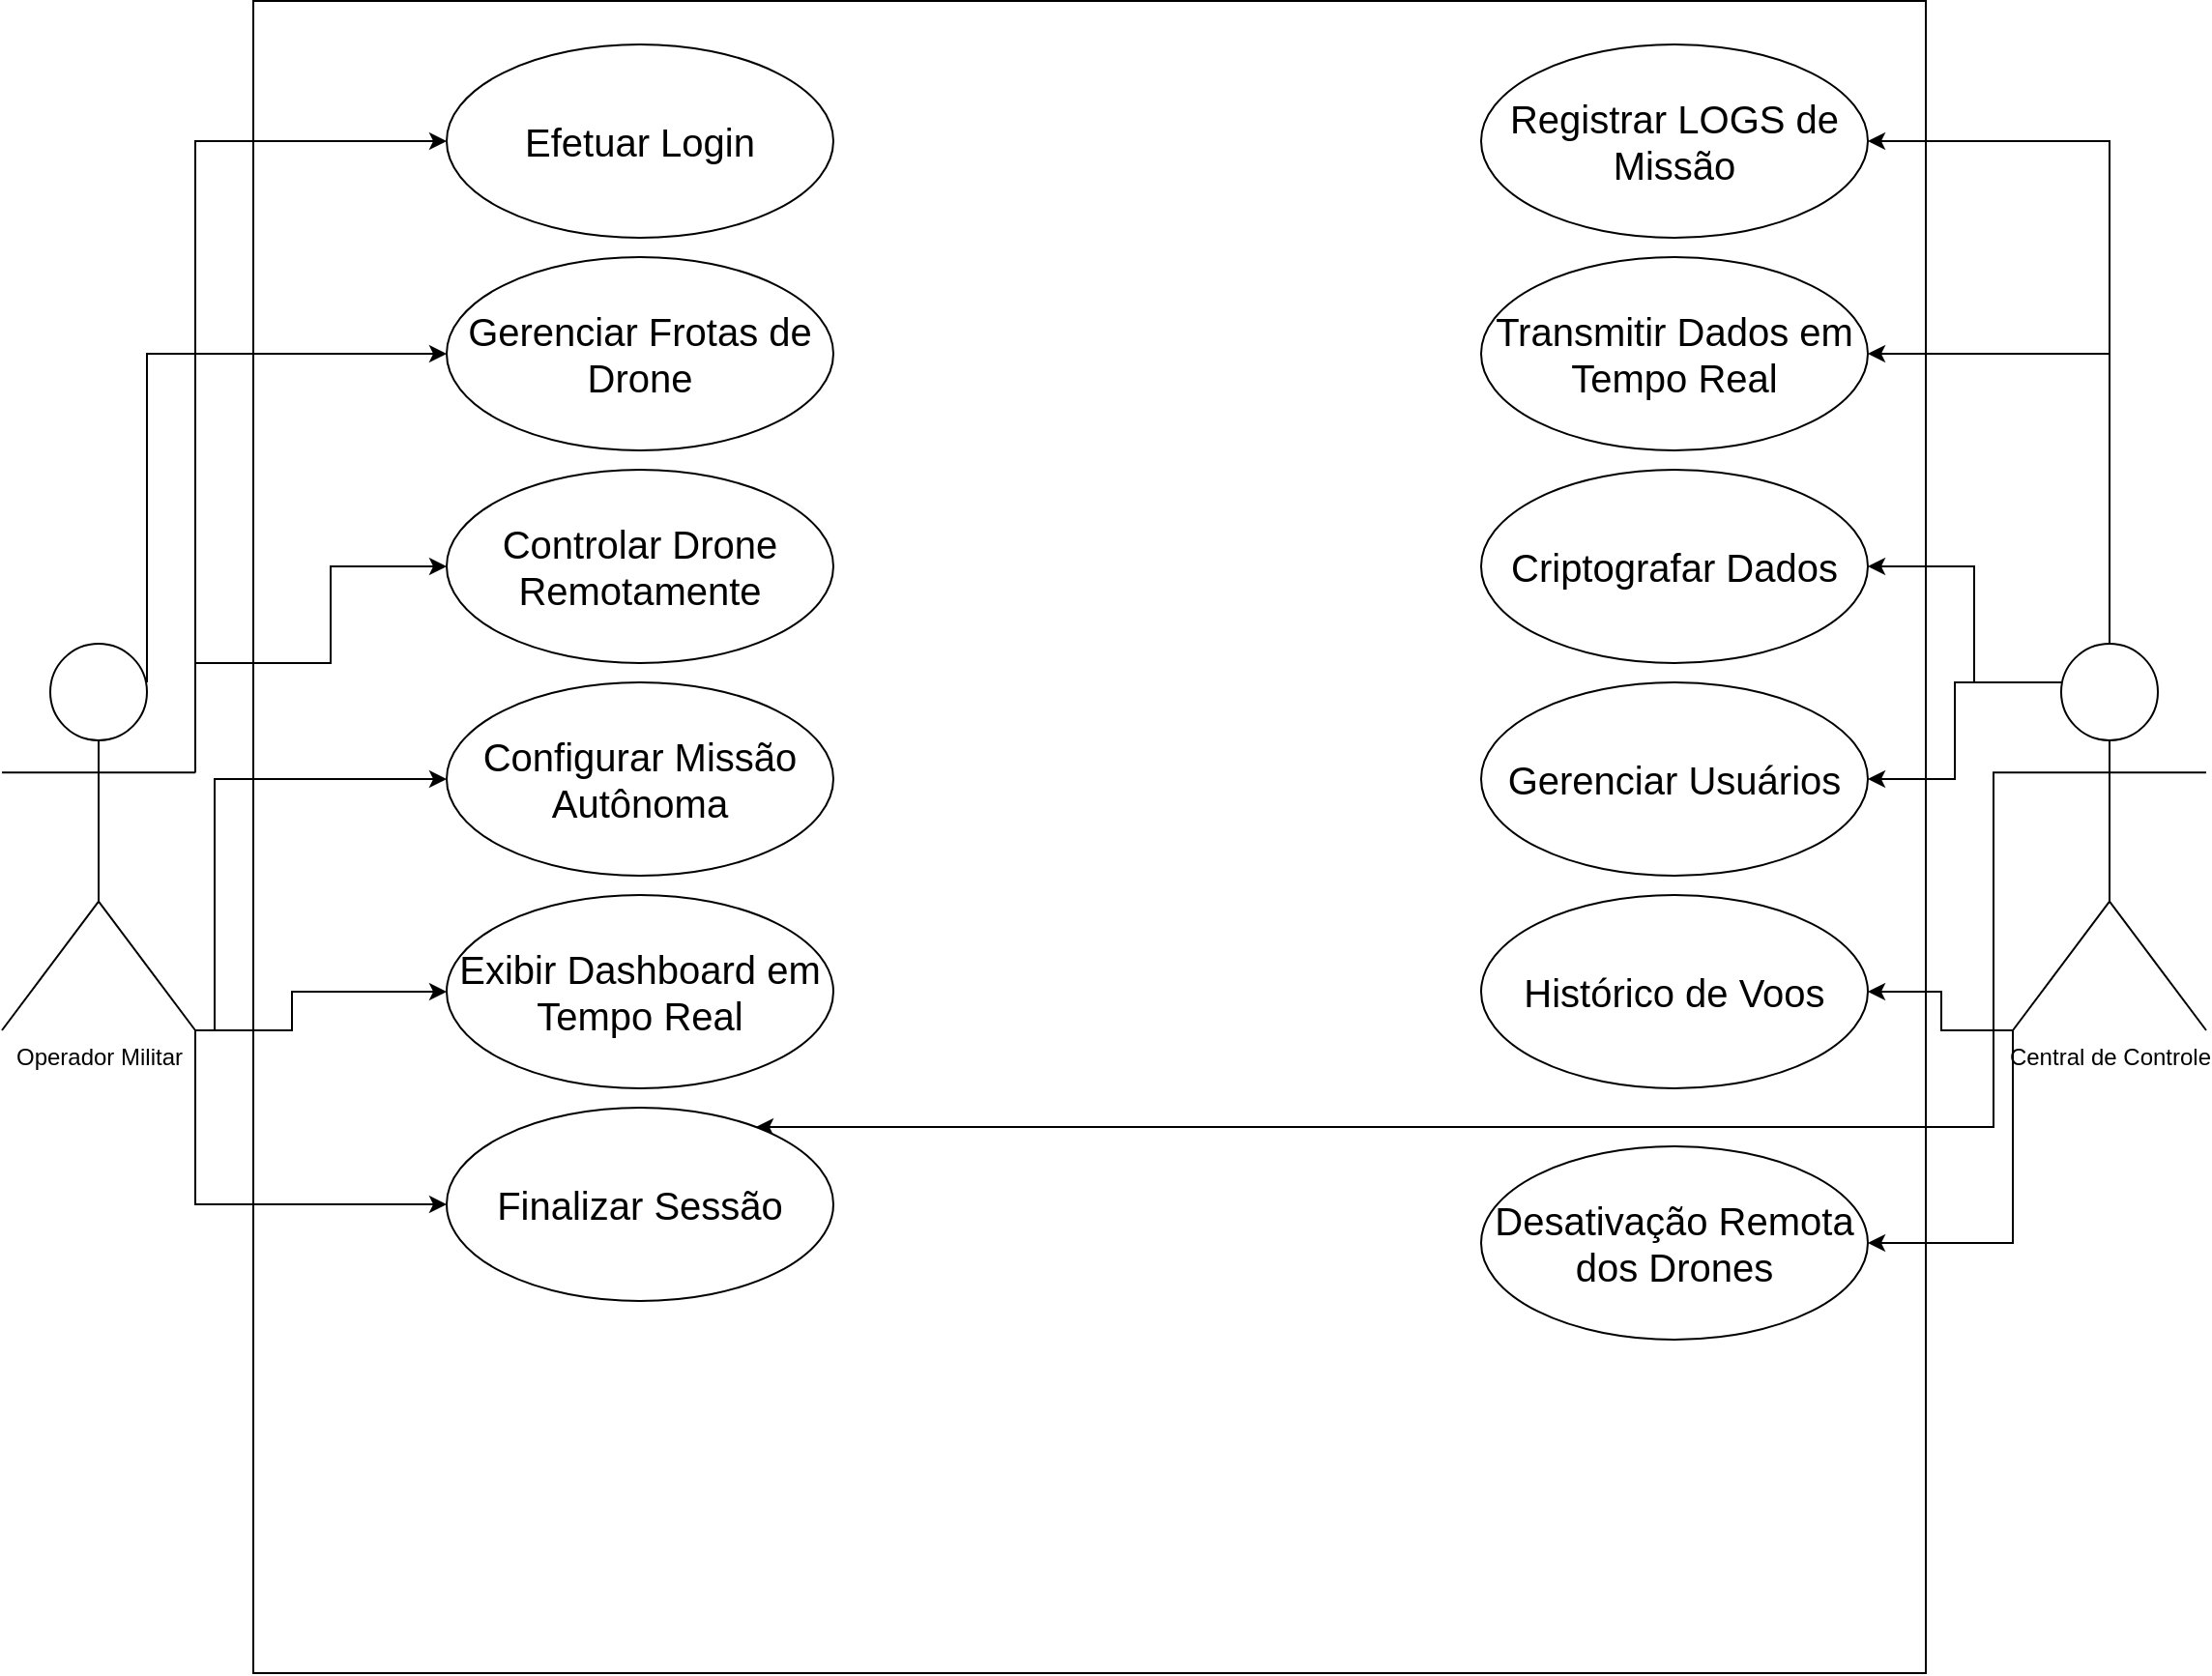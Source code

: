<mxfile version="26.2.4">
  <diagram name="Página-1" id="FgUmj7QvdFpJSCHLMw_2">
    <mxGraphModel grid="1" page="1" gridSize="10" guides="1" tooltips="1" connect="1" arrows="1" fold="1" pageScale="1" pageWidth="827" pageHeight="1169" math="0" shadow="0">
      <root>
        <mxCell id="0" />
        <mxCell id="1" parent="0" />
        <mxCell id="Ct59y8NqZBHLW9FPtDnX-2" value="" style="whiteSpace=wrap;html=1;aspect=fixed;fontSize=21;" vertex="1" parent="1">
          <mxGeometry x="2160" y="-422.5" width="865" height="865" as="geometry" />
        </mxCell>
        <mxCell id="0D9tg0ZyXP1x8mRKVYDn-11" style="edgeStyle=orthogonalEdgeStyle;rounded=0;orthogonalLoop=1;jettySize=auto;html=1;exitX=1;exitY=1;exitDx=0;exitDy=0;exitPerimeter=0;" edge="1" parent="1" source="Ct59y8NqZBHLW9FPtDnX-1" target="0D9tg0ZyXP1x8mRKVYDn-7">
          <mxGeometry relative="1" as="geometry">
            <Array as="points">
              <mxPoint x="2130" y="200" />
            </Array>
          </mxGeometry>
        </mxCell>
        <mxCell id="0D9tg0ZyXP1x8mRKVYDn-13" style="edgeStyle=orthogonalEdgeStyle;rounded=0;orthogonalLoop=1;jettySize=auto;html=1;exitX=1;exitY=1;exitDx=0;exitDy=0;exitPerimeter=0;entryX=0;entryY=0.5;entryDx=0;entryDy=0;" edge="1" parent="1" source="Ct59y8NqZBHLW9FPtDnX-1" target="0D9tg0ZyXP1x8mRKVYDn-5">
          <mxGeometry relative="1" as="geometry">
            <Array as="points">
              <mxPoint x="2140" y="110" />
              <mxPoint x="2140" y="-20" />
            </Array>
          </mxGeometry>
        </mxCell>
        <mxCell id="0D9tg0ZyXP1x8mRKVYDn-15" style="edgeStyle=orthogonalEdgeStyle;rounded=0;orthogonalLoop=1;jettySize=auto;html=1;exitX=0.75;exitY=0.1;exitDx=0;exitDy=0;exitPerimeter=0;entryX=0;entryY=0.5;entryDx=0;entryDy=0;" edge="1" parent="1" source="Ct59y8NqZBHLW9FPtDnX-1" target="0D9tg0ZyXP1x8mRKVYDn-10">
          <mxGeometry relative="1" as="geometry">
            <Array as="points">
              <mxPoint x="2105" y="-240" />
            </Array>
          </mxGeometry>
        </mxCell>
        <mxCell id="0D9tg0ZyXP1x8mRKVYDn-16" style="edgeStyle=orthogonalEdgeStyle;rounded=0;orthogonalLoop=1;jettySize=auto;html=1;exitX=1;exitY=0.333;exitDx=0;exitDy=0;exitPerimeter=0;entryX=0;entryY=0.5;entryDx=0;entryDy=0;" edge="1" parent="1" source="Ct59y8NqZBHLW9FPtDnX-1" target="0D9tg0ZyXP1x8mRKVYDn-4">
          <mxGeometry relative="1" as="geometry">
            <Array as="points">
              <mxPoint x="2130" y="-80" />
              <mxPoint x="2200" y="-80" />
              <mxPoint x="2200" y="-130" />
            </Array>
          </mxGeometry>
        </mxCell>
        <mxCell id="0D9tg0ZyXP1x8mRKVYDn-17" style="edgeStyle=orthogonalEdgeStyle;rounded=0;orthogonalLoop=1;jettySize=auto;html=1;exitX=1;exitY=1;exitDx=0;exitDy=0;exitPerimeter=0;entryX=0;entryY=0.5;entryDx=0;entryDy=0;" edge="1" parent="1" source="Ct59y8NqZBHLW9FPtDnX-1" target="0D9tg0ZyXP1x8mRKVYDn-6">
          <mxGeometry relative="1" as="geometry">
            <Array as="points">
              <mxPoint x="2180" y="110" />
              <mxPoint x="2180" y="90" />
            </Array>
          </mxGeometry>
        </mxCell>
        <object label="Operador Militar&lt;div&gt;&lt;br&gt;&lt;/div&gt;" Operador="" id="Ct59y8NqZBHLW9FPtDnX-1">
          <mxCell style="shape=umlActor;verticalLabelPosition=bottom;verticalAlign=top;html=1;outlineConnect=0;" vertex="1" parent="1">
            <mxGeometry x="2030" y="-90" width="100" height="200" as="geometry" />
          </mxCell>
        </object>
        <mxCell id="0D9tg0ZyXP1x8mRKVYDn-31" style="edgeStyle=orthogonalEdgeStyle;rounded=0;orthogonalLoop=1;jettySize=auto;html=1;exitX=0;exitY=0.333;exitDx=0;exitDy=0;exitPerimeter=0;" edge="1" parent="1" source="Ct59y8NqZBHLW9FPtDnX-4" target="0D9tg0ZyXP1x8mRKVYDn-7">
          <mxGeometry relative="1" as="geometry">
            <Array as="points">
              <mxPoint x="3060" y="-23" />
              <mxPoint x="3060" y="160" />
            </Array>
          </mxGeometry>
        </mxCell>
        <mxCell id="0D9tg0ZyXP1x8mRKVYDn-32" style="edgeStyle=orthogonalEdgeStyle;rounded=0;orthogonalLoop=1;jettySize=auto;html=1;exitX=0.5;exitY=0;exitDx=0;exitDy=0;exitPerimeter=0;" edge="1" parent="1" source="Ct59y8NqZBHLW9FPtDnX-4" target="0D9tg0ZyXP1x8mRKVYDn-26">
          <mxGeometry relative="1" as="geometry">
            <Array as="points">
              <mxPoint x="3120" y="-350" />
            </Array>
          </mxGeometry>
        </mxCell>
        <mxCell id="0D9tg0ZyXP1x8mRKVYDn-33" style="edgeStyle=orthogonalEdgeStyle;rounded=0;orthogonalLoop=1;jettySize=auto;html=1;exitX=0.5;exitY=0;exitDx=0;exitDy=0;exitPerimeter=0;" edge="1" parent="1" source="Ct59y8NqZBHLW9FPtDnX-4" target="0D9tg0ZyXP1x8mRKVYDn-24">
          <mxGeometry relative="1" as="geometry">
            <Array as="points">
              <mxPoint x="3120" y="-240" />
            </Array>
          </mxGeometry>
        </mxCell>
        <mxCell id="0D9tg0ZyXP1x8mRKVYDn-38" style="edgeStyle=orthogonalEdgeStyle;rounded=0;orthogonalLoop=1;jettySize=auto;html=1;exitX=0.25;exitY=0.1;exitDx=0;exitDy=0;exitPerimeter=0;" edge="1" parent="1" source="Ct59y8NqZBHLW9FPtDnX-4" target="0D9tg0ZyXP1x8mRKVYDn-34">
          <mxGeometry relative="1" as="geometry">
            <Array as="points">
              <mxPoint x="3050" y="-70" />
              <mxPoint x="3050" y="-130" />
            </Array>
          </mxGeometry>
        </mxCell>
        <mxCell id="0D9tg0ZyXP1x8mRKVYDn-39" style="edgeStyle=orthogonalEdgeStyle;rounded=0;orthogonalLoop=1;jettySize=auto;html=1;exitX=0.25;exitY=0.1;exitDx=0;exitDy=0;exitPerimeter=0;entryX=1;entryY=0.5;entryDx=0;entryDy=0;" edge="1" parent="1" source="Ct59y8NqZBHLW9FPtDnX-4" target="0D9tg0ZyXP1x8mRKVYDn-35">
          <mxGeometry relative="1" as="geometry">
            <Array as="points">
              <mxPoint x="3040" y="-70" />
              <mxPoint x="3040" y="-20" />
            </Array>
          </mxGeometry>
        </mxCell>
        <mxCell id="0D9tg0ZyXP1x8mRKVYDn-40" style="edgeStyle=orthogonalEdgeStyle;rounded=0;orthogonalLoop=1;jettySize=auto;html=1;exitX=0;exitY=1;exitDx=0;exitDy=0;exitPerimeter=0;entryX=1;entryY=0.5;entryDx=0;entryDy=0;" edge="1" parent="1" source="Ct59y8NqZBHLW9FPtDnX-4" target="0D9tg0ZyXP1x8mRKVYDn-36">
          <mxGeometry relative="1" as="geometry">
            <Array as="points">
              <mxPoint x="3033" y="110" />
              <mxPoint x="3033" y="90" />
            </Array>
          </mxGeometry>
        </mxCell>
        <mxCell id="0D9tg0ZyXP1x8mRKVYDn-41" style="edgeStyle=orthogonalEdgeStyle;rounded=0;orthogonalLoop=1;jettySize=auto;html=1;exitX=0;exitY=1;exitDx=0;exitDy=0;exitPerimeter=0;entryX=1;entryY=0.5;entryDx=0;entryDy=0;" edge="1" parent="1" source="Ct59y8NqZBHLW9FPtDnX-4" target="0D9tg0ZyXP1x8mRKVYDn-37">
          <mxGeometry relative="1" as="geometry" />
        </mxCell>
        <mxCell id="Ct59y8NqZBHLW9FPtDnX-4" value="Central de Controle&lt;div&gt;&lt;br&gt;&lt;/div&gt;" style="shape=umlActor;verticalLabelPosition=bottom;verticalAlign=top;html=1;outlineConnect=0;" vertex="1" parent="1">
          <mxGeometry x="3070" y="-90" width="100" height="200" as="geometry" />
        </mxCell>
        <mxCell id="0D9tg0ZyXP1x8mRKVYDn-2" style="edgeStyle=orthogonalEdgeStyle;rounded=0;orthogonalLoop=1;jettySize=auto;html=1;exitX=1;exitY=0.333;exitDx=0;exitDy=0;exitPerimeter=0;" edge="1" parent="1" source="Ct59y8NqZBHLW9FPtDnX-1" target="0D9tg0ZyXP1x8mRKVYDn-9">
          <mxGeometry relative="1" as="geometry">
            <mxPoint x="2270" y="-310" as="targetPoint" />
            <Array as="points">
              <mxPoint x="2130" y="-350" />
            </Array>
          </mxGeometry>
        </mxCell>
        <mxCell id="0D9tg0ZyXP1x8mRKVYDn-4" value="Controlar Drone Remotamente" style="ellipse;whiteSpace=wrap;fontSize=20;" vertex="1" parent="1">
          <mxGeometry x="2260" y="-180" width="200" height="100" as="geometry" />
        </mxCell>
        <mxCell id="0D9tg0ZyXP1x8mRKVYDn-5" value="Configurar Missão Autônoma" style="ellipse;whiteSpace=wrap;fontSize=20;" vertex="1" parent="1">
          <mxGeometry x="2260" y="-70" width="200" height="100" as="geometry" />
        </mxCell>
        <mxCell id="0D9tg0ZyXP1x8mRKVYDn-6" value="Exibir Dashboard em Tempo Real" style="ellipse;whiteSpace=wrap;fontSize=20;" vertex="1" parent="1">
          <mxGeometry x="2260" y="40" width="200" height="100" as="geometry" />
        </mxCell>
        <mxCell id="0D9tg0ZyXP1x8mRKVYDn-7" value="Finalizar Sessão" style="ellipse;whiteSpace=wrap;fontSize=20;" vertex="1" parent="1">
          <mxGeometry x="2260" y="150" width="200" height="100" as="geometry" />
        </mxCell>
        <mxCell id="0D9tg0ZyXP1x8mRKVYDn-9" value="Efetuar Login" style="ellipse;whiteSpace=wrap;fontSize=20;" vertex="1" parent="1">
          <mxGeometry x="2260" y="-400" width="200" height="100" as="geometry" />
        </mxCell>
        <mxCell id="0D9tg0ZyXP1x8mRKVYDn-10" value="Gerenciar Frotas de Drone" style="ellipse;whiteSpace=wrap;fontSize=20;" vertex="1" parent="1">
          <mxGeometry x="2260" y="-290" width="200" height="100" as="geometry" />
        </mxCell>
        <mxCell id="0D9tg0ZyXP1x8mRKVYDn-24" value="Transmitir Dados em Tempo Real" style="ellipse;whiteSpace=wrap;fontSize=20;" vertex="1" parent="1">
          <mxGeometry x="2795" y="-290" width="200" height="100" as="geometry" />
        </mxCell>
        <mxCell id="0D9tg0ZyXP1x8mRKVYDn-26" value="Registrar LOGS de Missão" style="ellipse;whiteSpace=wrap;fontSize=20;" vertex="1" parent="1">
          <mxGeometry x="2795" y="-400" width="200" height="100" as="geometry" />
        </mxCell>
        <mxCell id="0D9tg0ZyXP1x8mRKVYDn-34" value="Criptografar Dados" style="ellipse;whiteSpace=wrap;fontSize=20;" vertex="1" parent="1">
          <mxGeometry x="2795" y="-180" width="200" height="100" as="geometry" />
        </mxCell>
        <mxCell id="0D9tg0ZyXP1x8mRKVYDn-35" value="Gerenciar Usuários" style="ellipse;whiteSpace=wrap;fontSize=20;" vertex="1" parent="1">
          <mxGeometry x="2795" y="-70" width="200" height="100" as="geometry" />
        </mxCell>
        <mxCell id="0D9tg0ZyXP1x8mRKVYDn-36" value="Histórico de Voos" style="ellipse;whiteSpace=wrap;fontSize=20;" vertex="1" parent="1">
          <mxGeometry x="2795" y="40" width="200" height="100" as="geometry" />
        </mxCell>
        <mxCell id="0D9tg0ZyXP1x8mRKVYDn-37" value="Desativação Remota dos Drones" style="ellipse;whiteSpace=wrap;fontSize=20;" vertex="1" parent="1">
          <mxGeometry x="2795" y="170" width="200" height="100" as="geometry" />
        </mxCell>
      </root>
    </mxGraphModel>
  </diagram>
</mxfile>
